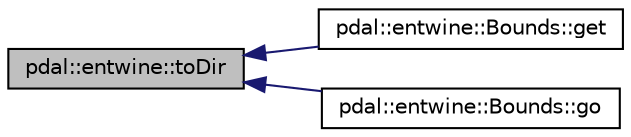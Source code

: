 digraph "pdal::entwine::toDir"
{
  edge [fontname="Helvetica",fontsize="10",labelfontname="Helvetica",labelfontsize="10"];
  node [fontname="Helvetica",fontsize="10",shape=record];
  rankdir="LR";
  Node1 [label="pdal::entwine::toDir",height=0.2,width=0.4,color="black", fillcolor="grey75", style="filled", fontcolor="black"];
  Node1 -> Node2 [dir="back",color="midnightblue",fontsize="10",style="solid",fontname="Helvetica"];
  Node2 [label="pdal::entwine::Bounds::get",height=0.2,width=0.4,color="black", fillcolor="white", style="filled",URL="$classpdal_1_1entwine_1_1Bounds.html#a848fa44049d6d50f01c15e416d0637db"];
  Node1 -> Node3 [dir="back",color="midnightblue",fontsize="10",style="solid",fontname="Helvetica"];
  Node3 [label="pdal::entwine::Bounds::go",height=0.2,width=0.4,color="black", fillcolor="white", style="filled",URL="$classpdal_1_1entwine_1_1Bounds.html#a3752ac1b5816f591334310c3ddbeecfc"];
}
